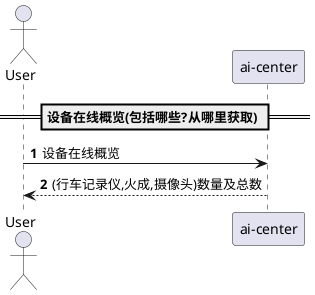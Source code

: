 @startuml
autonumber
== 设备在线概览(包括哪些?从哪里获取) ==
actor User as user
participant "ai-center" as center

user -> center : 设备在线概览
center --> user : (行车记录仪,火成,摄像头)数量及总数

@enduml